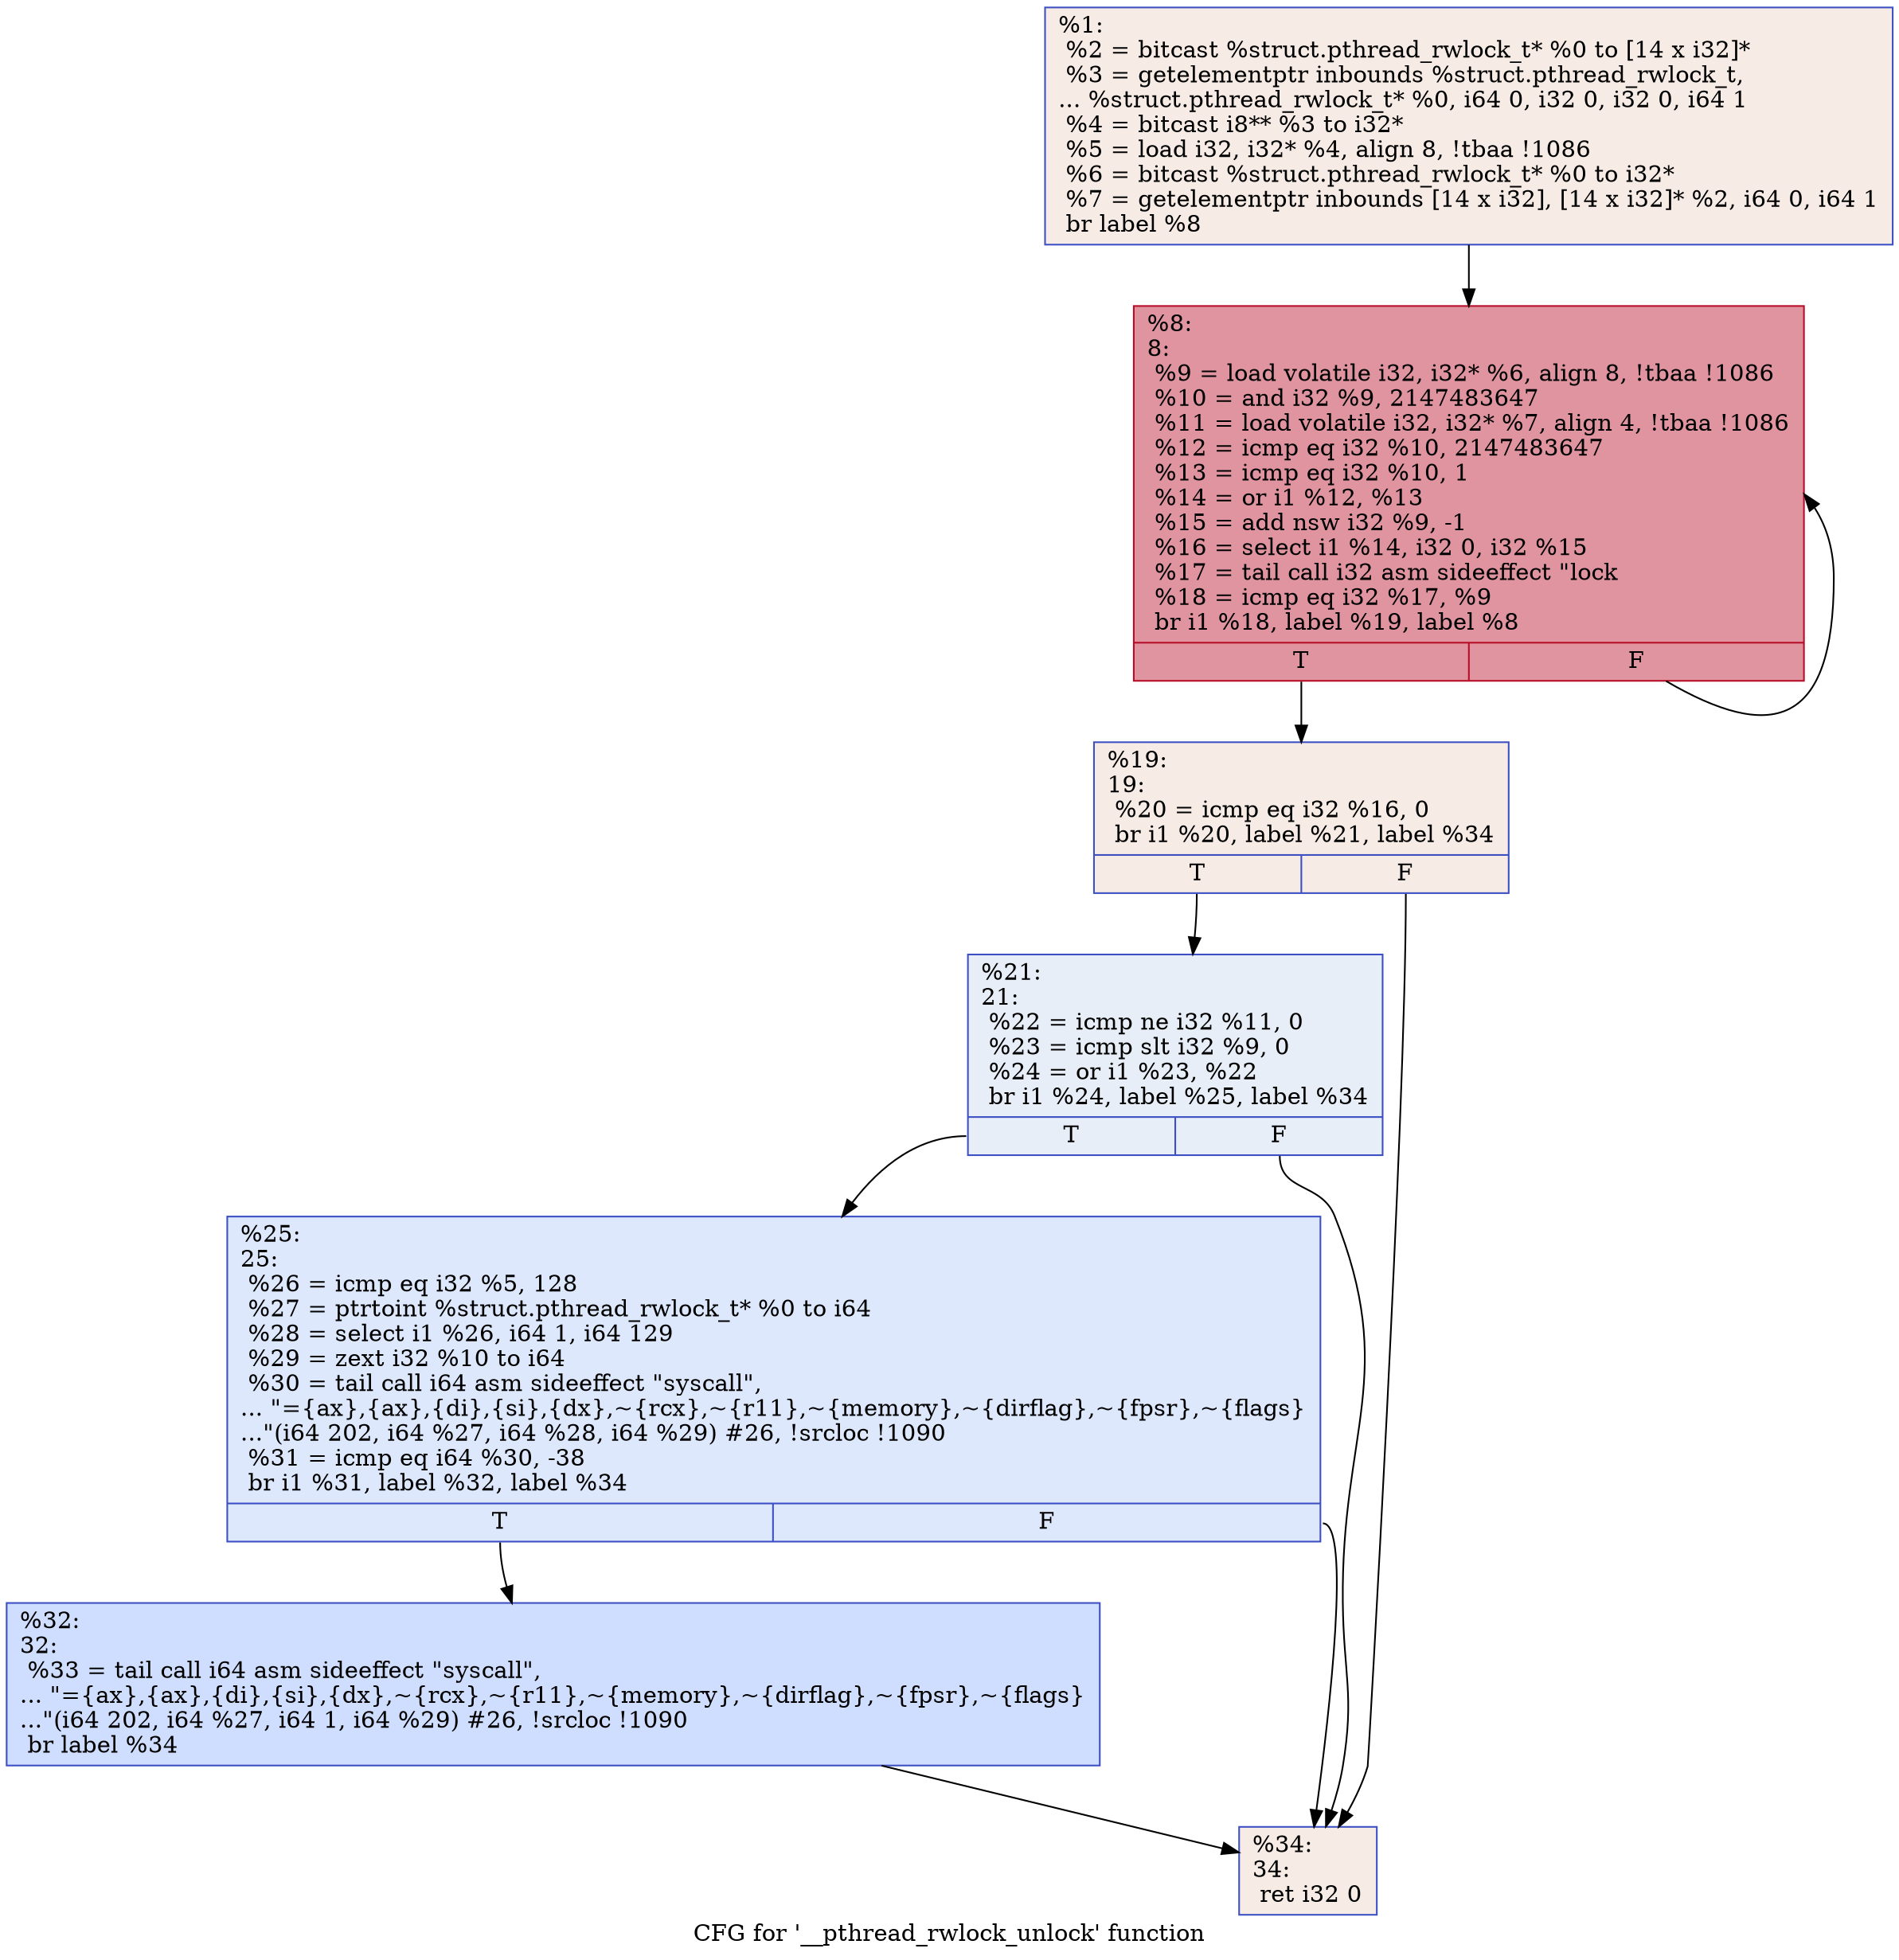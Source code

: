 digraph "CFG for '__pthread_rwlock_unlock' function" {
	label="CFG for '__pthread_rwlock_unlock' function";

	Node0x2402280 [shape=record,color="#3d50c3ff", style=filled, fillcolor="#ecd3c570",label="{%1:\l  %2 = bitcast %struct.pthread_rwlock_t* %0 to [14 x i32]*\l  %3 = getelementptr inbounds %struct.pthread_rwlock_t,\l... %struct.pthread_rwlock_t* %0, i64 0, i32 0, i32 0, i64 1\l  %4 = bitcast i8** %3 to i32*\l  %5 = load i32, i32* %4, align 8, !tbaa !1086\l  %6 = bitcast %struct.pthread_rwlock_t* %0 to i32*\l  %7 = getelementptr inbounds [14 x i32], [14 x i32]* %2, i64 0, i64 1\l  br label %8\l}"];
	Node0x2402280 -> Node0x2402430;
	Node0x2402430 [shape=record,color="#b70d28ff", style=filled, fillcolor="#b70d2870",label="{%8:\l8:                                                \l  %9 = load volatile i32, i32* %6, align 8, !tbaa !1086\l  %10 = and i32 %9, 2147483647\l  %11 = load volatile i32, i32* %7, align 4, !tbaa !1086\l  %12 = icmp eq i32 %10, 2147483647\l  %13 = icmp eq i32 %10, 1\l  %14 = or i1 %12, %13\l  %15 = add nsw i32 %9, -1\l  %16 = select i1 %14, i32 0, i32 %15\l  %17 = tail call i32 asm sideeffect \"lock \l  %18 = icmp eq i32 %17, %9\l  br i1 %18, label %19, label %8\l|{<s0>T|<s1>F}}"];
	Node0x2402430:s0 -> Node0x2402480;
	Node0x2402430:s1 -> Node0x2402430;
	Node0x2402480 [shape=record,color="#3d50c3ff", style=filled, fillcolor="#ecd3c570",label="{%19:\l19:                                               \l  %20 = icmp eq i32 %16, 0\l  br i1 %20, label %21, label %34\l|{<s0>T|<s1>F}}"];
	Node0x2402480:s0 -> Node0x24024d0;
	Node0x2402480:s1 -> Node0x24025c0;
	Node0x24024d0 [shape=record,color="#3d50c3ff", style=filled, fillcolor="#cbd8ee70",label="{%21:\l21:                                               \l  %22 = icmp ne i32 %11, 0\l  %23 = icmp slt i32 %9, 0\l  %24 = or i1 %23, %22\l  br i1 %24, label %25, label %34\l|{<s0>T|<s1>F}}"];
	Node0x24024d0:s0 -> Node0x2402520;
	Node0x24024d0:s1 -> Node0x24025c0;
	Node0x2402520 [shape=record,color="#3d50c3ff", style=filled, fillcolor="#b2ccfb70",label="{%25:\l25:                                               \l  %26 = icmp eq i32 %5, 128\l  %27 = ptrtoint %struct.pthread_rwlock_t* %0 to i64\l  %28 = select i1 %26, i64 1, i64 129\l  %29 = zext i32 %10 to i64\l  %30 = tail call i64 asm sideeffect \"syscall\",\l... \"=\{ax\},\{ax\},\{di\},\{si\},\{dx\},~\{rcx\},~\{r11\},~\{memory\},~\{dirflag\},~\{fpsr\},~\{flags\}\l...\"(i64 202, i64 %27, i64 %28, i64 %29) #26, !srcloc !1090\l  %31 = icmp eq i64 %30, -38\l  br i1 %31, label %32, label %34\l|{<s0>T|<s1>F}}"];
	Node0x2402520:s0 -> Node0x2402570;
	Node0x2402520:s1 -> Node0x24025c0;
	Node0x2402570 [shape=record,color="#3d50c3ff", style=filled, fillcolor="#93b5fe70",label="{%32:\l32:                                               \l  %33 = tail call i64 asm sideeffect \"syscall\",\l... \"=\{ax\},\{ax\},\{di\},\{si\},\{dx\},~\{rcx\},~\{r11\},~\{memory\},~\{dirflag\},~\{fpsr\},~\{flags\}\l...\"(i64 202, i64 %27, i64 1, i64 %29) #26, !srcloc !1090\l  br label %34\l}"];
	Node0x2402570 -> Node0x24025c0;
	Node0x24025c0 [shape=record,color="#3d50c3ff", style=filled, fillcolor="#ecd3c570",label="{%34:\l34:                                               \l  ret i32 0\l}"];
}
